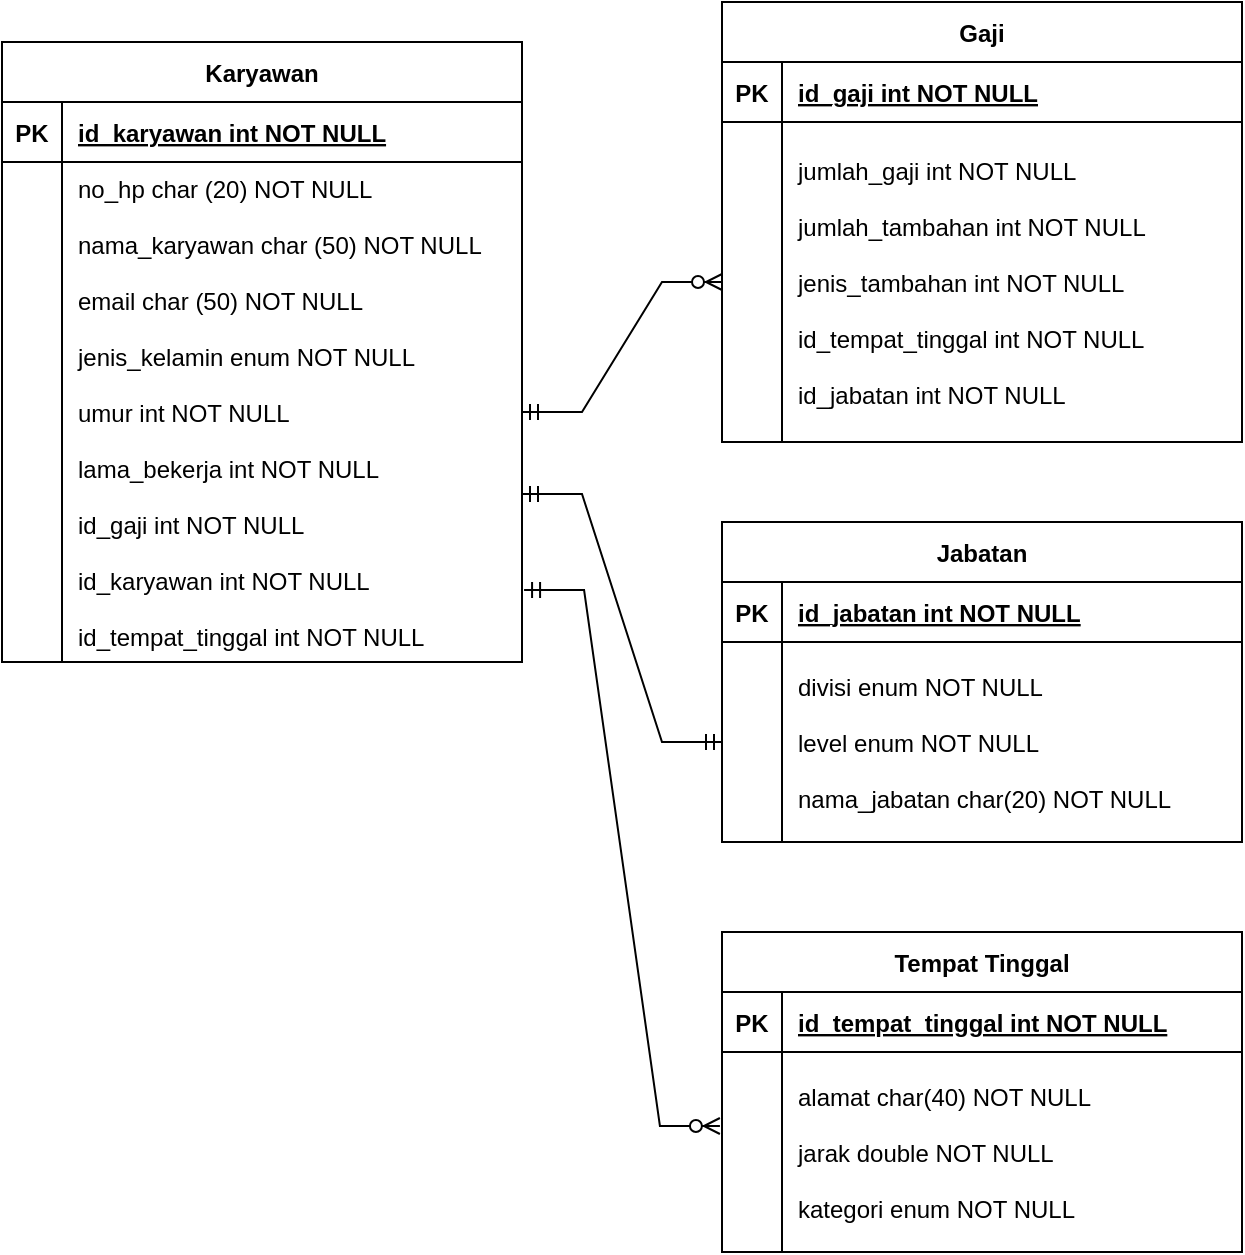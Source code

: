 <mxfile version="17.4.0" type="github">
  <diagram id="17nobbx37QiBZ-G4ytO7" name="Page-1">
    <mxGraphModel dx="1231" dy="743" grid="1" gridSize="10" guides="1" tooltips="1" connect="1" arrows="1" fold="1" page="1" pageScale="1" pageWidth="827" pageHeight="1169" math="0" shadow="0">
      <root>
        <mxCell id="0" />
        <mxCell id="1" parent="0" />
        <mxCell id="-EyaEsuJnF6qJAcYI2HZ-1" value="Karyawan" style="shape=table;startSize=30;container=1;collapsible=1;childLayout=tableLayout;fixedRows=1;rowLines=0;fontStyle=1;align=center;resizeLast=1;" vertex="1" parent="1">
          <mxGeometry x="90" y="60" width="260" height="310" as="geometry" />
        </mxCell>
        <mxCell id="-EyaEsuJnF6qJAcYI2HZ-2" value="" style="shape=tableRow;horizontal=0;startSize=0;swimlaneHead=0;swimlaneBody=0;fillColor=none;collapsible=0;dropTarget=0;points=[[0,0.5],[1,0.5]];portConstraint=eastwest;top=0;left=0;right=0;bottom=1;" vertex="1" parent="-EyaEsuJnF6qJAcYI2HZ-1">
          <mxGeometry y="30" width="260" height="30" as="geometry" />
        </mxCell>
        <mxCell id="-EyaEsuJnF6qJAcYI2HZ-3" value="PK" style="shape=partialRectangle;connectable=0;fillColor=none;top=0;left=0;bottom=0;right=0;fontStyle=1;overflow=hidden;" vertex="1" parent="-EyaEsuJnF6qJAcYI2HZ-2">
          <mxGeometry width="30" height="30" as="geometry">
            <mxRectangle width="30" height="30" as="alternateBounds" />
          </mxGeometry>
        </mxCell>
        <mxCell id="-EyaEsuJnF6qJAcYI2HZ-4" value="id_karyawan int NOT NULL" style="shape=partialRectangle;connectable=0;fillColor=none;top=0;left=0;bottom=0;right=0;align=left;spacingLeft=6;fontStyle=5;overflow=hidden;" vertex="1" parent="-EyaEsuJnF6qJAcYI2HZ-2">
          <mxGeometry x="30" width="230" height="30" as="geometry">
            <mxRectangle width="230" height="30" as="alternateBounds" />
          </mxGeometry>
        </mxCell>
        <mxCell id="-EyaEsuJnF6qJAcYI2HZ-5" value="" style="shape=tableRow;horizontal=0;startSize=0;swimlaneHead=0;swimlaneBody=0;fillColor=none;collapsible=0;dropTarget=0;points=[[0,0.5],[1,0.5]];portConstraint=eastwest;top=0;left=0;right=0;bottom=0;" vertex="1" parent="-EyaEsuJnF6qJAcYI2HZ-1">
          <mxGeometry y="60" width="260" height="250" as="geometry" />
        </mxCell>
        <mxCell id="-EyaEsuJnF6qJAcYI2HZ-6" value="" style="shape=partialRectangle;connectable=0;fillColor=none;top=0;left=0;bottom=0;right=0;editable=1;overflow=hidden;" vertex="1" parent="-EyaEsuJnF6qJAcYI2HZ-5">
          <mxGeometry width="30" height="250" as="geometry">
            <mxRectangle width="30" height="250" as="alternateBounds" />
          </mxGeometry>
        </mxCell>
        <mxCell id="-EyaEsuJnF6qJAcYI2HZ-7" value="no_hp char (20) NOT NULL&#xa;&#xa;nama_karyawan char (50) NOT NULL&#xa;&#xa;email char (50) NOT NULL&#xa;&#xa;jenis_kelamin enum NOT NULL&#xa;&#xa;umur int NOT NULL&#xa;&#xa;lama_bekerja int NOT NULL&#xa;&#xa;id_gaji int NOT NULL&#xa;&#xa;id_karyawan int NOT NULL&#xa;&#xa;id_tempat_tinggal int NOT NULL" style="shape=partialRectangle;connectable=0;fillColor=none;top=0;left=0;bottom=0;right=0;align=left;spacingLeft=6;overflow=hidden;fontStyle=0" vertex="1" parent="-EyaEsuJnF6qJAcYI2HZ-5">
          <mxGeometry x="30" width="230" height="250" as="geometry">
            <mxRectangle width="230" height="250" as="alternateBounds" />
          </mxGeometry>
        </mxCell>
        <mxCell id="-EyaEsuJnF6qJAcYI2HZ-14" value="Gaji" style="shape=table;startSize=30;container=1;collapsible=1;childLayout=tableLayout;fixedRows=1;rowLines=0;fontStyle=1;align=center;resizeLast=1;" vertex="1" parent="1">
          <mxGeometry x="450" y="40" width="260" height="220" as="geometry" />
        </mxCell>
        <mxCell id="-EyaEsuJnF6qJAcYI2HZ-15" value="" style="shape=tableRow;horizontal=0;startSize=0;swimlaneHead=0;swimlaneBody=0;fillColor=none;collapsible=0;dropTarget=0;points=[[0,0.5],[1,0.5]];portConstraint=eastwest;top=0;left=0;right=0;bottom=1;" vertex="1" parent="-EyaEsuJnF6qJAcYI2HZ-14">
          <mxGeometry y="30" width="260" height="30" as="geometry" />
        </mxCell>
        <mxCell id="-EyaEsuJnF6qJAcYI2HZ-16" value="PK" style="shape=partialRectangle;connectable=0;fillColor=none;top=0;left=0;bottom=0;right=0;fontStyle=1;overflow=hidden;" vertex="1" parent="-EyaEsuJnF6qJAcYI2HZ-15">
          <mxGeometry width="30" height="30" as="geometry">
            <mxRectangle width="30" height="30" as="alternateBounds" />
          </mxGeometry>
        </mxCell>
        <mxCell id="-EyaEsuJnF6qJAcYI2HZ-17" value="id_gaji int NOT NULL" style="shape=partialRectangle;connectable=0;fillColor=none;top=0;left=0;bottom=0;right=0;align=left;spacingLeft=6;fontStyle=5;overflow=hidden;" vertex="1" parent="-EyaEsuJnF6qJAcYI2HZ-15">
          <mxGeometry x="30" width="230" height="30" as="geometry">
            <mxRectangle width="230" height="30" as="alternateBounds" />
          </mxGeometry>
        </mxCell>
        <mxCell id="-EyaEsuJnF6qJAcYI2HZ-18" value="" style="shape=tableRow;horizontal=0;startSize=0;swimlaneHead=0;swimlaneBody=0;fillColor=none;collapsible=0;dropTarget=0;points=[[0,0.5],[1,0.5]];portConstraint=eastwest;top=0;left=0;right=0;bottom=0;" vertex="1" parent="-EyaEsuJnF6qJAcYI2HZ-14">
          <mxGeometry y="60" width="260" height="160" as="geometry" />
        </mxCell>
        <mxCell id="-EyaEsuJnF6qJAcYI2HZ-19" value="" style="shape=partialRectangle;connectable=0;fillColor=none;top=0;left=0;bottom=0;right=0;editable=1;overflow=hidden;" vertex="1" parent="-EyaEsuJnF6qJAcYI2HZ-18">
          <mxGeometry width="30" height="160" as="geometry">
            <mxRectangle width="30" height="160" as="alternateBounds" />
          </mxGeometry>
        </mxCell>
        <mxCell id="-EyaEsuJnF6qJAcYI2HZ-20" value="jumlah_gaji int NOT NULL&#xa;&#xa;jumlah_tambahan int NOT NULL&#xa;&#xa;jenis_tambahan int NOT NULL&#xa;&#xa;id_tempat_tinggal int NOT NULL&#xa;&#xa;id_jabatan int NOT NULL" style="shape=partialRectangle;connectable=0;fillColor=none;top=0;left=0;bottom=0;right=0;align=left;spacingLeft=6;overflow=hidden;fontStyle=0" vertex="1" parent="-EyaEsuJnF6qJAcYI2HZ-18">
          <mxGeometry x="30" width="230" height="160" as="geometry">
            <mxRectangle width="230" height="160" as="alternateBounds" />
          </mxGeometry>
        </mxCell>
        <mxCell id="-EyaEsuJnF6qJAcYI2HZ-21" value="Jabatan" style="shape=table;startSize=30;container=1;collapsible=1;childLayout=tableLayout;fixedRows=1;rowLines=0;fontStyle=1;align=center;resizeLast=1;" vertex="1" parent="1">
          <mxGeometry x="450" y="300" width="260" height="160" as="geometry" />
        </mxCell>
        <mxCell id="-EyaEsuJnF6qJAcYI2HZ-22" value="" style="shape=tableRow;horizontal=0;startSize=0;swimlaneHead=0;swimlaneBody=0;fillColor=none;collapsible=0;dropTarget=0;points=[[0,0.5],[1,0.5]];portConstraint=eastwest;top=0;left=0;right=0;bottom=1;" vertex="1" parent="-EyaEsuJnF6qJAcYI2HZ-21">
          <mxGeometry y="30" width="260" height="30" as="geometry" />
        </mxCell>
        <mxCell id="-EyaEsuJnF6qJAcYI2HZ-23" value="PK" style="shape=partialRectangle;connectable=0;fillColor=none;top=0;left=0;bottom=0;right=0;fontStyle=1;overflow=hidden;" vertex="1" parent="-EyaEsuJnF6qJAcYI2HZ-22">
          <mxGeometry width="30" height="30" as="geometry">
            <mxRectangle width="30" height="30" as="alternateBounds" />
          </mxGeometry>
        </mxCell>
        <mxCell id="-EyaEsuJnF6qJAcYI2HZ-24" value="id_jabatan int NOT NULL" style="shape=partialRectangle;connectable=0;fillColor=none;top=0;left=0;bottom=0;right=0;align=left;spacingLeft=6;fontStyle=5;overflow=hidden;" vertex="1" parent="-EyaEsuJnF6qJAcYI2HZ-22">
          <mxGeometry x="30" width="230" height="30" as="geometry">
            <mxRectangle width="230" height="30" as="alternateBounds" />
          </mxGeometry>
        </mxCell>
        <mxCell id="-EyaEsuJnF6qJAcYI2HZ-25" value="" style="shape=tableRow;horizontal=0;startSize=0;swimlaneHead=0;swimlaneBody=0;fillColor=none;collapsible=0;dropTarget=0;points=[[0,0.5],[1,0.5]];portConstraint=eastwest;top=0;left=0;right=0;bottom=0;" vertex="1" parent="-EyaEsuJnF6qJAcYI2HZ-21">
          <mxGeometry y="60" width="260" height="100" as="geometry" />
        </mxCell>
        <mxCell id="-EyaEsuJnF6qJAcYI2HZ-26" value="" style="shape=partialRectangle;connectable=0;fillColor=none;top=0;left=0;bottom=0;right=0;editable=1;overflow=hidden;" vertex="1" parent="-EyaEsuJnF6qJAcYI2HZ-25">
          <mxGeometry width="30" height="100" as="geometry">
            <mxRectangle width="30" height="100" as="alternateBounds" />
          </mxGeometry>
        </mxCell>
        <mxCell id="-EyaEsuJnF6qJAcYI2HZ-27" value="divisi enum NOT NULL&#xa;&#xa;level enum NOT NULL&#xa;&#xa;nama_jabatan char(20) NOT NULL" style="shape=partialRectangle;connectable=0;fillColor=none;top=0;left=0;bottom=0;right=0;align=left;spacingLeft=6;overflow=hidden;" vertex="1" parent="-EyaEsuJnF6qJAcYI2HZ-25">
          <mxGeometry x="30" width="230" height="100" as="geometry">
            <mxRectangle width="230" height="100" as="alternateBounds" />
          </mxGeometry>
        </mxCell>
        <mxCell id="-EyaEsuJnF6qJAcYI2HZ-28" value="Tempat Tinggal" style="shape=table;startSize=30;container=1;collapsible=1;childLayout=tableLayout;fixedRows=1;rowLines=0;fontStyle=1;align=center;resizeLast=1;" vertex="1" parent="1">
          <mxGeometry x="450" y="505" width="260" height="160" as="geometry" />
        </mxCell>
        <mxCell id="-EyaEsuJnF6qJAcYI2HZ-29" value="" style="shape=tableRow;horizontal=0;startSize=0;swimlaneHead=0;swimlaneBody=0;fillColor=none;collapsible=0;dropTarget=0;points=[[0,0.5],[1,0.5]];portConstraint=eastwest;top=0;left=0;right=0;bottom=1;" vertex="1" parent="-EyaEsuJnF6qJAcYI2HZ-28">
          <mxGeometry y="30" width="260" height="30" as="geometry" />
        </mxCell>
        <mxCell id="-EyaEsuJnF6qJAcYI2HZ-30" value="PK" style="shape=partialRectangle;connectable=0;fillColor=none;top=0;left=0;bottom=0;right=0;fontStyle=1;overflow=hidden;" vertex="1" parent="-EyaEsuJnF6qJAcYI2HZ-29">
          <mxGeometry width="30" height="30" as="geometry">
            <mxRectangle width="30" height="30" as="alternateBounds" />
          </mxGeometry>
        </mxCell>
        <mxCell id="-EyaEsuJnF6qJAcYI2HZ-31" value="id_tempat_tinggal int NOT NULL" style="shape=partialRectangle;connectable=0;fillColor=none;top=0;left=0;bottom=0;right=0;align=left;spacingLeft=6;fontStyle=5;overflow=hidden;" vertex="1" parent="-EyaEsuJnF6qJAcYI2HZ-29">
          <mxGeometry x="30" width="230" height="30" as="geometry">
            <mxRectangle width="230" height="30" as="alternateBounds" />
          </mxGeometry>
        </mxCell>
        <mxCell id="-EyaEsuJnF6qJAcYI2HZ-32" value="" style="shape=tableRow;horizontal=0;startSize=0;swimlaneHead=0;swimlaneBody=0;fillColor=none;collapsible=0;dropTarget=0;points=[[0,0.5],[1,0.5]];portConstraint=eastwest;top=0;left=0;right=0;bottom=0;" vertex="1" parent="-EyaEsuJnF6qJAcYI2HZ-28">
          <mxGeometry y="60" width="260" height="100" as="geometry" />
        </mxCell>
        <mxCell id="-EyaEsuJnF6qJAcYI2HZ-33" value="" style="shape=partialRectangle;connectable=0;fillColor=none;top=0;left=0;bottom=0;right=0;editable=1;overflow=hidden;" vertex="1" parent="-EyaEsuJnF6qJAcYI2HZ-32">
          <mxGeometry width="30" height="100" as="geometry">
            <mxRectangle width="30" height="100" as="alternateBounds" />
          </mxGeometry>
        </mxCell>
        <mxCell id="-EyaEsuJnF6qJAcYI2HZ-34" value="alamat char(40) NOT NULL&#xa;&#xa;jarak double NOT NULL&#xa;&#xa;kategori enum NOT NULL" style="shape=partialRectangle;connectable=0;fillColor=none;top=0;left=0;bottom=0;right=0;align=left;spacingLeft=6;overflow=hidden;" vertex="1" parent="-EyaEsuJnF6qJAcYI2HZ-32">
          <mxGeometry x="30" width="230" height="100" as="geometry">
            <mxRectangle width="230" height="100" as="alternateBounds" />
          </mxGeometry>
        </mxCell>
        <mxCell id="-EyaEsuJnF6qJAcYI2HZ-38" value="" style="edgeStyle=entityRelationEdgeStyle;fontSize=12;html=1;endArrow=ERzeroToMany;startArrow=ERmandOne;rounded=0;" edge="1" parent="1" source="-EyaEsuJnF6qJAcYI2HZ-5">
          <mxGeometry width="100" height="100" relative="1" as="geometry">
            <mxPoint x="350" y="280" as="sourcePoint" />
            <mxPoint x="450" y="180" as="targetPoint" />
          </mxGeometry>
        </mxCell>
        <mxCell id="-EyaEsuJnF6qJAcYI2HZ-39" value="" style="edgeStyle=entityRelationEdgeStyle;fontSize=12;html=1;endArrow=ERmandOne;startArrow=ERmandOne;rounded=0;entryX=0;entryY=0.5;entryDx=0;entryDy=0;exitX=1;exitY=0.664;exitDx=0;exitDy=0;exitPerimeter=0;" edge="1" parent="1" source="-EyaEsuJnF6qJAcYI2HZ-5" target="-EyaEsuJnF6qJAcYI2HZ-25">
          <mxGeometry width="100" height="100" relative="1" as="geometry">
            <mxPoint x="360" y="340" as="sourcePoint" />
            <mxPoint x="460" y="240" as="targetPoint" />
          </mxGeometry>
        </mxCell>
        <mxCell id="-EyaEsuJnF6qJAcYI2HZ-40" value="" style="edgeStyle=entityRelationEdgeStyle;fontSize=12;html=1;endArrow=ERzeroToMany;startArrow=ERmandOne;rounded=0;exitX=1.004;exitY=0.856;exitDx=0;exitDy=0;exitPerimeter=0;entryX=-0.004;entryY=0.37;entryDx=0;entryDy=0;entryPerimeter=0;" edge="1" parent="1" source="-EyaEsuJnF6qJAcYI2HZ-5" target="-EyaEsuJnF6qJAcYI2HZ-32">
          <mxGeometry width="100" height="100" relative="1" as="geometry">
            <mxPoint x="480" y="490" as="sourcePoint" />
            <mxPoint x="580" y="390" as="targetPoint" />
          </mxGeometry>
        </mxCell>
      </root>
    </mxGraphModel>
  </diagram>
</mxfile>
